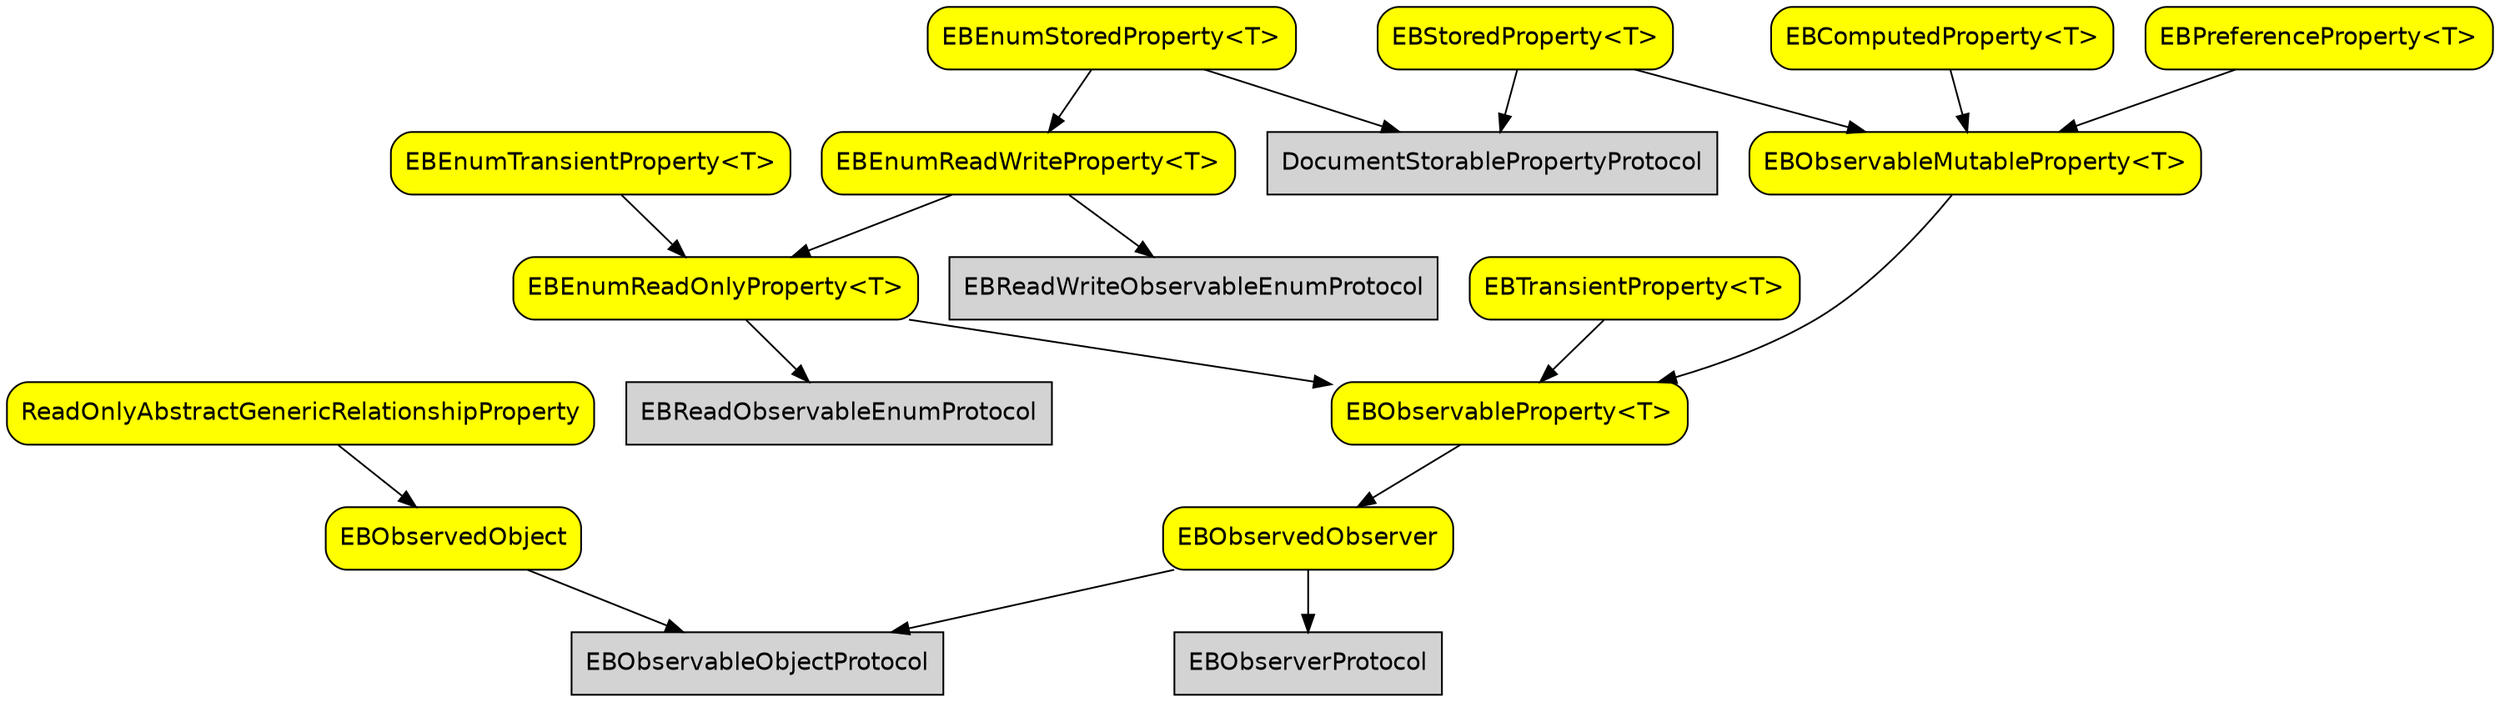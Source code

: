 digraph G {

  node [shape=box fontname=helvetica fillcolor=lightgray style=filled] ;

  EBObservableObjectProtocol ;
  EBObserverProtocol ;
  DocumentStorablePropertyProtocol ;
  EBReadObservableEnumProtocol;
  EBReadWriteObservableEnumProtocol;

  node [shape=box fontname=helvetica style="rounded,filled" fillcolor=yellow] ;

  EBObservedObject -> EBObservableObjectProtocol ;
  EBObservedObserver -> EBObservableObjectProtocol ;
  EBObservedObserver -> EBObserverProtocol ;
  "EBObservableProperty<T>" -> EBObservedObserver ;
  ReadOnlyAbstractGenericRelationshipProperty -> EBObservedObject ;
  "EBTransientProperty<T>" -> "EBObservableProperty<T>" ;
  "EBEnumReadOnlyProperty<T>" -> "EBObservableProperty<T>" ;
  "EBEnumReadOnlyProperty<T>" -> EBReadObservableEnumProtocol ;
  "EBObservableMutableProperty<T>" -> "EBObservableProperty<T>" ;
  "EBComputedProperty<T>" -> "EBObservableMutableProperty<T>" ;
  "EBPreferenceProperty<T>" -> "EBObservableMutableProperty<T>" ;
  "EBStoredProperty<T>" -> "EBObservableMutableProperty<T>" ;
  "EBStoredProperty<T>" -> DocumentStorablePropertyProtocol ;
  "EBEnumReadWriteProperty<T>" -> "EBEnumReadOnlyProperty<T>" ;
  "EBEnumReadWriteProperty<T>" -> EBReadWriteObservableEnumProtocol ;
  "EBEnumTransientProperty<T>" -> "EBEnumReadOnlyProperty<T>" ;
  "EBEnumStoredProperty<T>" -> "EBEnumReadWriteProperty<T>" ;
  "EBEnumStoredProperty<T>" -> DocumentStorablePropertyProtocol ;
 }
